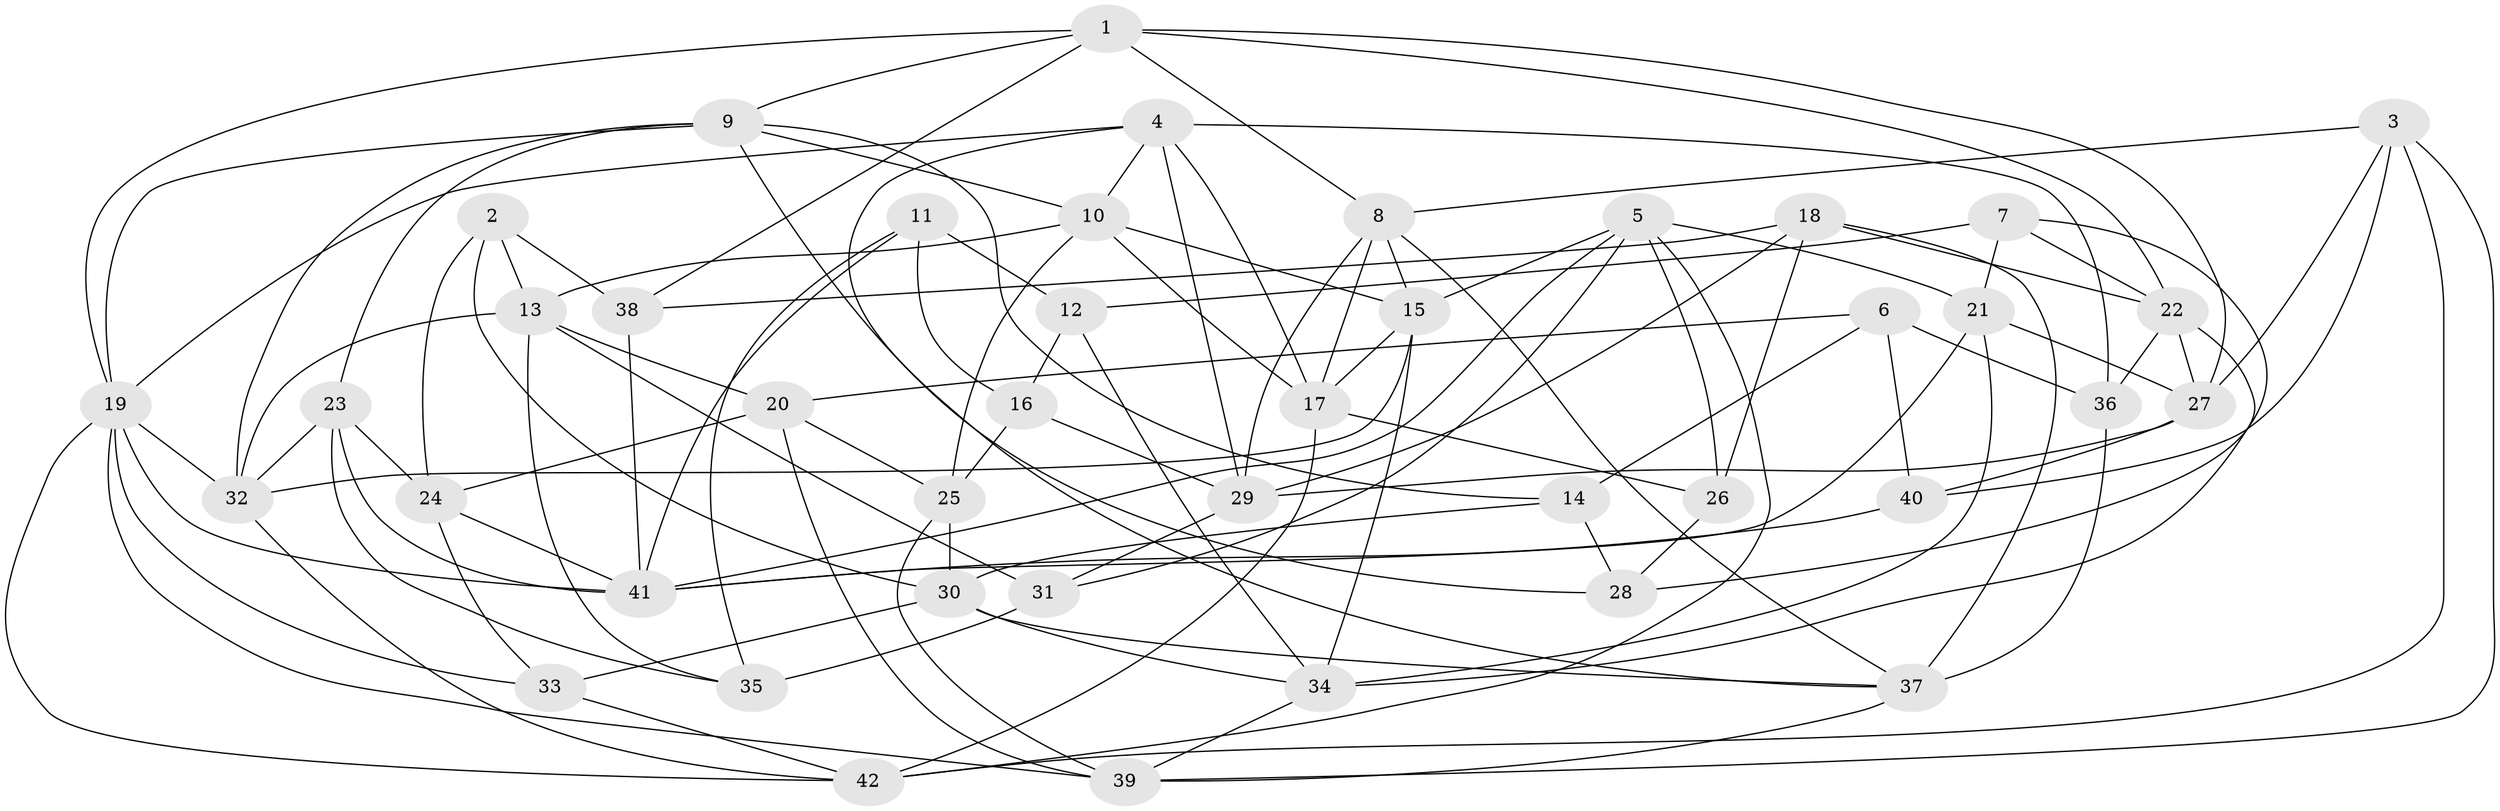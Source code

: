 // original degree distribution, {4: 1.0}
// Generated by graph-tools (version 1.1) at 2025/02/03/09/25 03:02:55]
// undirected, 42 vertices, 110 edges
graph export_dot {
graph [start="1"]
  node [color=gray90,style=filled];
  1;
  2;
  3;
  4;
  5;
  6;
  7;
  8;
  9;
  10;
  11;
  12;
  13;
  14;
  15;
  16;
  17;
  18;
  19;
  20;
  21;
  22;
  23;
  24;
  25;
  26;
  27;
  28;
  29;
  30;
  31;
  32;
  33;
  34;
  35;
  36;
  37;
  38;
  39;
  40;
  41;
  42;
  1 -- 8 [weight=1.0];
  1 -- 9 [weight=1.0];
  1 -- 19 [weight=1.0];
  1 -- 22 [weight=1.0];
  1 -- 27 [weight=1.0];
  1 -- 38 [weight=1.0];
  2 -- 13 [weight=1.0];
  2 -- 24 [weight=2.0];
  2 -- 30 [weight=1.0];
  2 -- 38 [weight=2.0];
  3 -- 8 [weight=1.0];
  3 -- 27 [weight=1.0];
  3 -- 39 [weight=1.0];
  3 -- 40 [weight=2.0];
  3 -- 42 [weight=1.0];
  4 -- 10 [weight=1.0];
  4 -- 17 [weight=1.0];
  4 -- 19 [weight=1.0];
  4 -- 29 [weight=1.0];
  4 -- 36 [weight=1.0];
  4 -- 37 [weight=1.0];
  5 -- 15 [weight=1.0];
  5 -- 21 [weight=1.0];
  5 -- 26 [weight=1.0];
  5 -- 31 [weight=1.0];
  5 -- 41 [weight=1.0];
  5 -- 42 [weight=1.0];
  6 -- 14 [weight=1.0];
  6 -- 20 [weight=2.0];
  6 -- 36 [weight=1.0];
  6 -- 40 [weight=2.0];
  7 -- 12 [weight=1.0];
  7 -- 21 [weight=2.0];
  7 -- 22 [weight=1.0];
  7 -- 28 [weight=2.0];
  8 -- 15 [weight=1.0];
  8 -- 17 [weight=1.0];
  8 -- 29 [weight=1.0];
  8 -- 37 [weight=1.0];
  9 -- 10 [weight=1.0];
  9 -- 14 [weight=1.0];
  9 -- 19 [weight=1.0];
  9 -- 23 [weight=1.0];
  9 -- 28 [weight=2.0];
  9 -- 32 [weight=1.0];
  10 -- 13 [weight=1.0];
  10 -- 15 [weight=1.0];
  10 -- 17 [weight=1.0];
  10 -- 25 [weight=1.0];
  11 -- 12 [weight=1.0];
  11 -- 16 [weight=2.0];
  11 -- 35 [weight=2.0];
  11 -- 41 [weight=1.0];
  12 -- 16 [weight=1.0];
  12 -- 34 [weight=1.0];
  13 -- 20 [weight=1.0];
  13 -- 31 [weight=1.0];
  13 -- 32 [weight=1.0];
  13 -- 35 [weight=1.0];
  14 -- 28 [weight=1.0];
  14 -- 30 [weight=1.0];
  15 -- 17 [weight=1.0];
  15 -- 32 [weight=1.0];
  15 -- 34 [weight=1.0];
  16 -- 25 [weight=2.0];
  16 -- 29 [weight=1.0];
  17 -- 26 [weight=1.0];
  17 -- 42 [weight=1.0];
  18 -- 22 [weight=1.0];
  18 -- 26 [weight=1.0];
  18 -- 29 [weight=1.0];
  18 -- 37 [weight=1.0];
  18 -- 38 [weight=2.0];
  19 -- 32 [weight=1.0];
  19 -- 33 [weight=1.0];
  19 -- 39 [weight=1.0];
  19 -- 41 [weight=1.0];
  19 -- 42 [weight=1.0];
  20 -- 24 [weight=1.0];
  20 -- 25 [weight=1.0];
  20 -- 39 [weight=1.0];
  21 -- 27 [weight=1.0];
  21 -- 34 [weight=1.0];
  21 -- 41 [weight=1.0];
  22 -- 27 [weight=1.0];
  22 -- 34 [weight=1.0];
  22 -- 36 [weight=1.0];
  23 -- 24 [weight=1.0];
  23 -- 32 [weight=1.0];
  23 -- 35 [weight=2.0];
  23 -- 41 [weight=1.0];
  24 -- 33 [weight=1.0];
  24 -- 41 [weight=1.0];
  25 -- 30 [weight=1.0];
  25 -- 39 [weight=1.0];
  26 -- 28 [weight=1.0];
  27 -- 29 [weight=1.0];
  27 -- 40 [weight=1.0];
  29 -- 31 [weight=1.0];
  30 -- 33 [weight=1.0];
  30 -- 34 [weight=1.0];
  30 -- 37 [weight=1.0];
  31 -- 35 [weight=1.0];
  32 -- 42 [weight=1.0];
  33 -- 42 [weight=1.0];
  34 -- 39 [weight=1.0];
  36 -- 37 [weight=1.0];
  37 -- 39 [weight=1.0];
  38 -- 41 [weight=1.0];
  40 -- 41 [weight=1.0];
}

